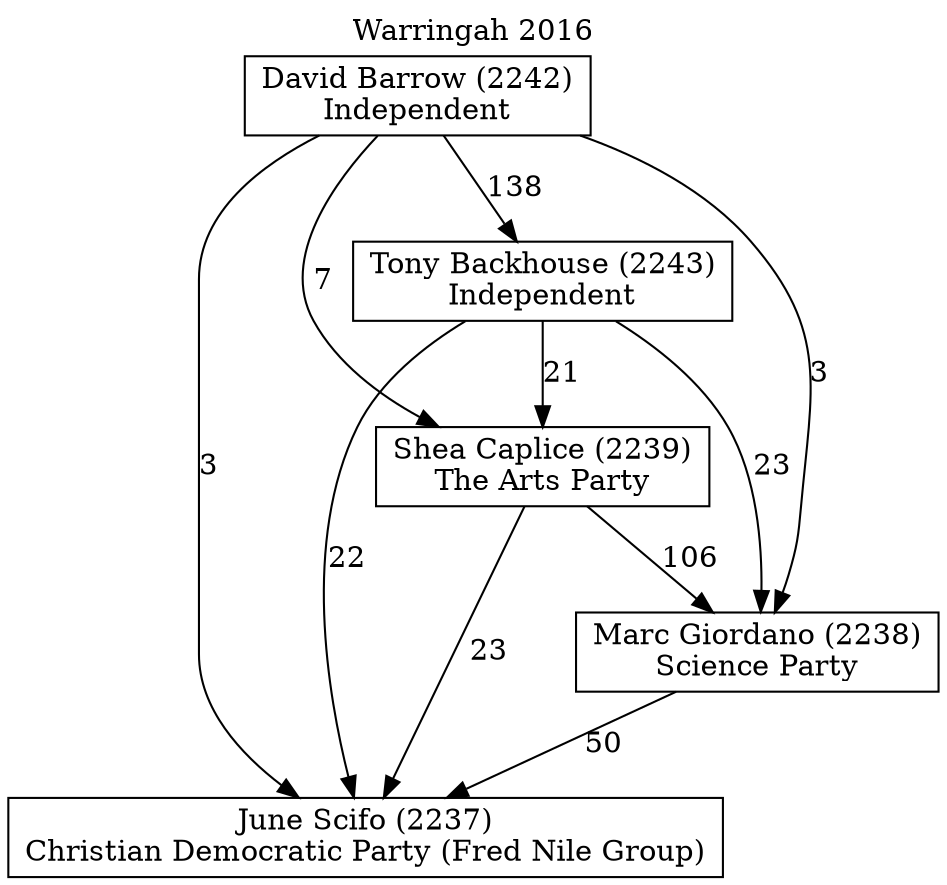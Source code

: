 // House preference flow
digraph "June Scifo (2237)_Warringah_2016" {
	graph [label="Warringah 2016" labelloc=t mclimit=10]
	node [shape=box]
	"David Barrow (2242)" [label="David Barrow (2242)
Independent"]
	"Tony Backhouse (2243)" [label="Tony Backhouse (2243)
Independent"]
	"June Scifo (2237)" [label="June Scifo (2237)
Christian Democratic Party (Fred Nile Group)"]
	"Marc Giordano (2238)" [label="Marc Giordano (2238)
Science Party"]
	"Shea Caplice (2239)" [label="Shea Caplice (2239)
The Arts Party"]
	"David Barrow (2242)" -> "June Scifo (2237)" [label=3]
	"Tony Backhouse (2243)" -> "June Scifo (2237)" [label=22]
	"David Barrow (2242)" -> "Marc Giordano (2238)" [label=3]
	"Tony Backhouse (2243)" -> "Shea Caplice (2239)" [label=21]
	"David Barrow (2242)" -> "Shea Caplice (2239)" [label=7]
	"Tony Backhouse (2243)" -> "Marc Giordano (2238)" [label=23]
	"Marc Giordano (2238)" -> "June Scifo (2237)" [label=50]
	"Shea Caplice (2239)" -> "June Scifo (2237)" [label=23]
	"Shea Caplice (2239)" -> "Marc Giordano (2238)" [label=106]
	"David Barrow (2242)" -> "Tony Backhouse (2243)" [label=138]
}
